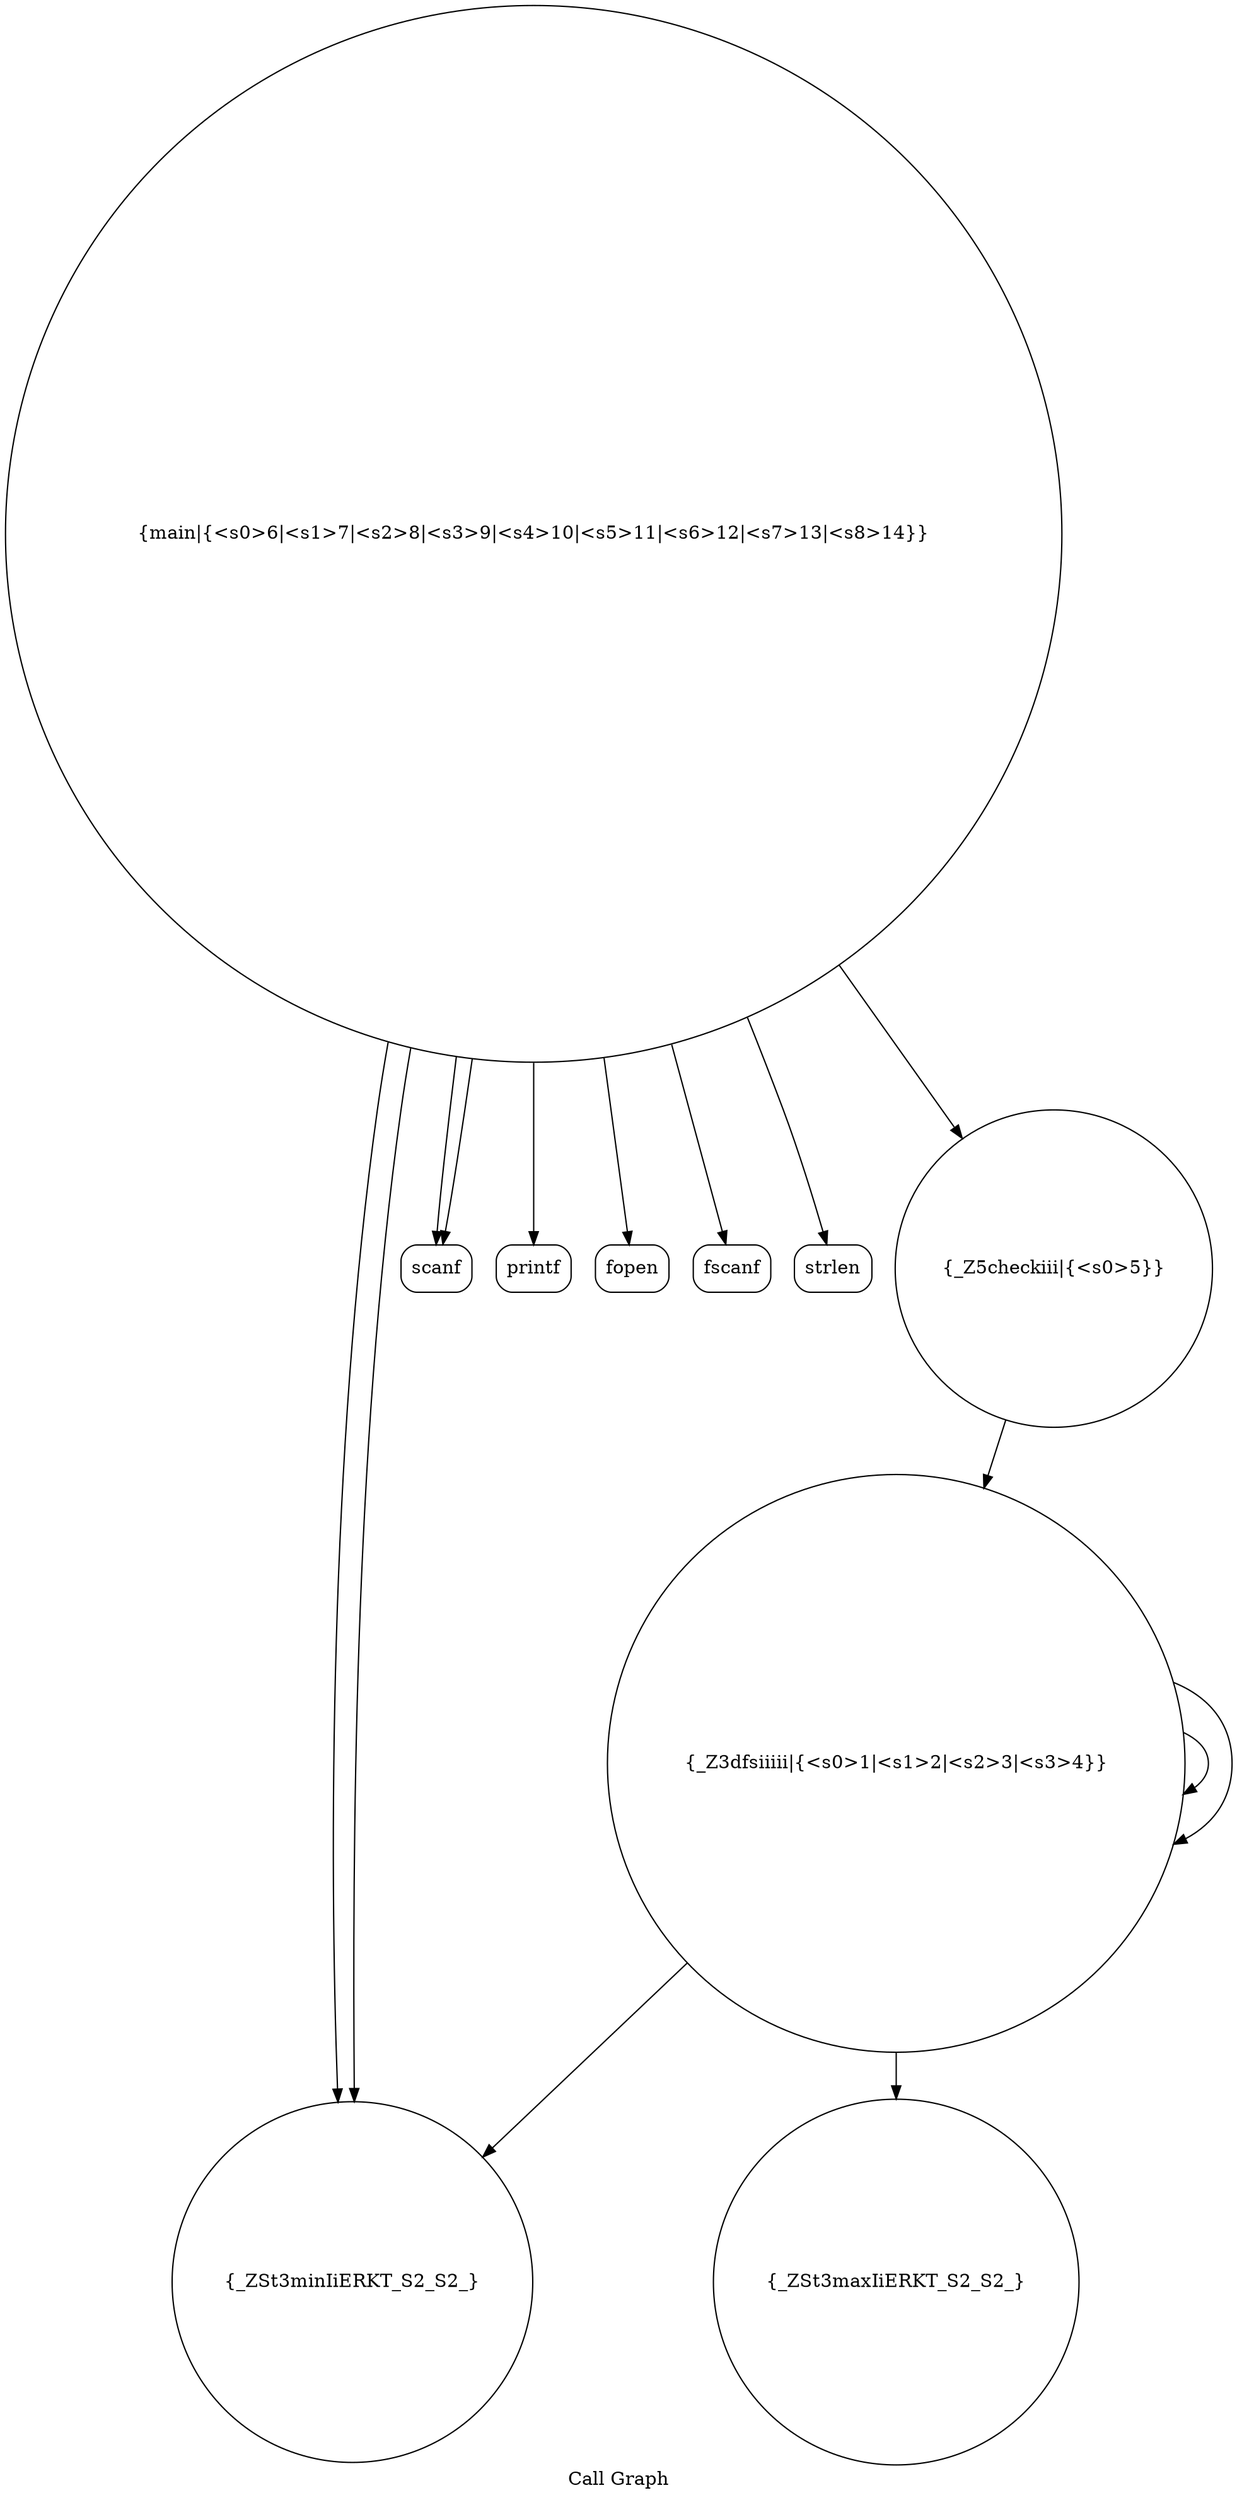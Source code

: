 digraph "Call Graph" {
	label="Call Graph";

	Node0x55c666309090 [shape=record,shape=circle,label="{_Z3dfsiiiii|{<s0>1|<s1>2|<s2>3|<s3>4}}"];
	Node0x55c666309090:s0 -> Node0x55c666309520[color=black];
	Node0x55c666309090:s1 -> Node0x55c6663095a0[color=black];
	Node0x55c666309090:s2 -> Node0x55c666309090[color=black];
	Node0x55c666309090:s3 -> Node0x55c666309090[color=black];
	Node0x55c666309820 [shape=record,shape=Mrecord,label="{scanf}"];
	Node0x55c6663095a0 [shape=record,shape=circle,label="{_ZSt3minIiERKT_S2_S2_}"];
	Node0x55c666309920 [shape=record,shape=Mrecord,label="{printf}"];
	Node0x55c6663096a0 [shape=record,shape=circle,label="{main|{<s0>6|<s1>7|<s2>8|<s3>9|<s4>10|<s5>11|<s6>12|<s7>13|<s8>14}}"];
	Node0x55c6663096a0:s0 -> Node0x55c666309720[color=black];
	Node0x55c6663096a0:s1 -> Node0x55c6663097a0[color=black];
	Node0x55c6663096a0:s2 -> Node0x55c666309820[color=black];
	Node0x55c6663096a0:s3 -> Node0x55c666309820[color=black];
	Node0x55c6663096a0:s4 -> Node0x55c6663098a0[color=black];
	Node0x55c6663096a0:s5 -> Node0x55c666309620[color=black];
	Node0x55c6663096a0:s6 -> Node0x55c6663095a0[color=black];
	Node0x55c6663096a0:s7 -> Node0x55c6663095a0[color=black];
	Node0x55c6663096a0:s8 -> Node0x55c666309920[color=black];
	Node0x55c6663097a0 [shape=record,shape=Mrecord,label="{fscanf}"];
	Node0x55c666309520 [shape=record,shape=circle,label="{_ZSt3maxIiERKT_S2_S2_}"];
	Node0x55c6663098a0 [shape=record,shape=Mrecord,label="{strlen}"];
	Node0x55c666309620 [shape=record,shape=circle,label="{_Z5checkiii|{<s0>5}}"];
	Node0x55c666309620:s0 -> Node0x55c666309090[color=black];
	Node0x55c666309720 [shape=record,shape=Mrecord,label="{fopen}"];
}
